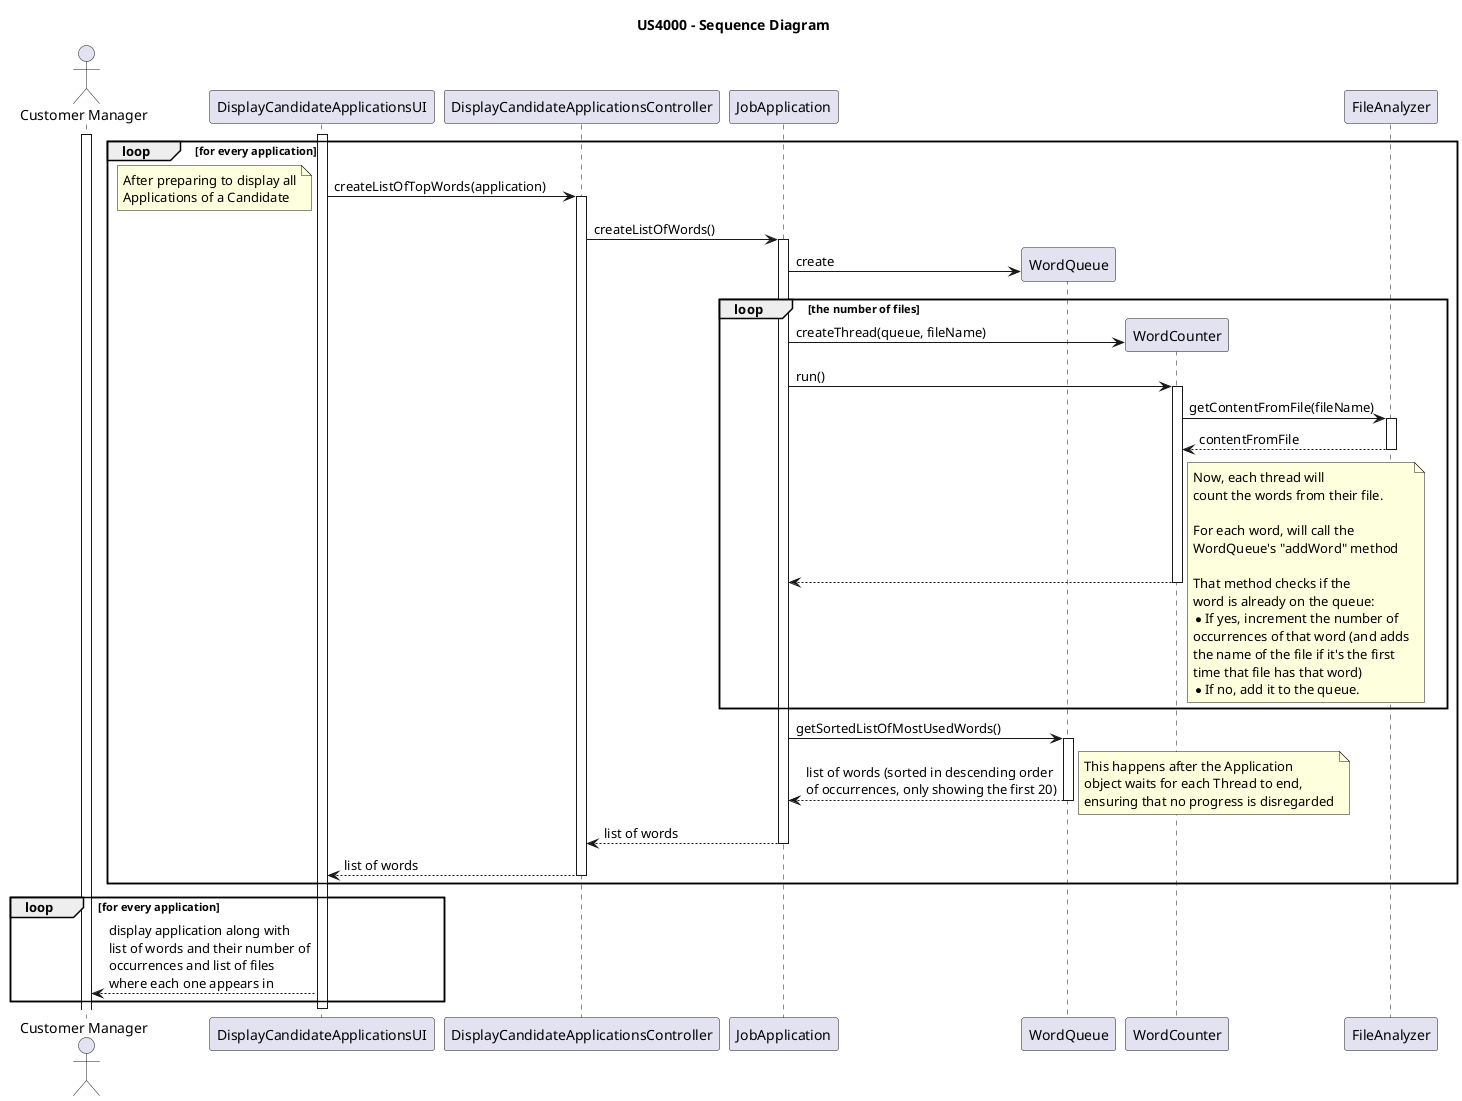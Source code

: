 @startuml

actor "Customer Manager" as customermanager
participant "DisplayCandidateApplicationsUI" as UI
participant "DisplayCandidateApplicationsController" as CTRL
participant JobApplication as Application
participant WordQueue as Queue
participant WordCounter as Thread
participant FileAnalyzer as FileReader

title US4000 - Sequence Diagram

activate customermanager
activate UI

loop for every application

UI -> CTRL: createListOfTopWords(application)
activate CTRL

note left
 After preparing to display all
 Applications of a Candidate
end note

CTRL -> Application: createListOfWords()
activate Application

Application -> Queue**: create
loop the number of files
Application -> Thread**: createThread(queue, fileName)
Application -> Thread: run()


activate Thread
Thread -> FileReader: getContentFromFile(fileName)
activate FileReader
FileReader --> Thread: contentFromFile
deactivate FileReader

Thread --> Application
note right
 Now, each thread will
 count the words from their file.

 For each word, will call the
 WordQueue's "addWord" method

 That method checks if the
 word is already on the queue:
 * If yes, increment the number of
 occurrences of that word (and adds
 the name of the file if it's the first
 time that file has that word)
 * If no, add it to the queue.
end note
deactivate Thread
end loop

Application -> Queue: getSortedListOfMostUsedWords()
activate Queue
Queue --> Application: list of words (sorted in descending order\nof occurrences, only showing the first 20)
deactivate Queue
note right
This happens after the Application
object waits for each Thread to end,
ensuring that no progress is disregarded
end note

Application --> CTRL: list of words
deactivate Application

CTRL --> UI: list of words
deactivate CTRL

end loop

loop for every application
UI --> customermanager: display application along with\nlist of words and their number of\noccurrences and list of files\nwhere each one appears in
end loop
deactivate UI



@enduml




